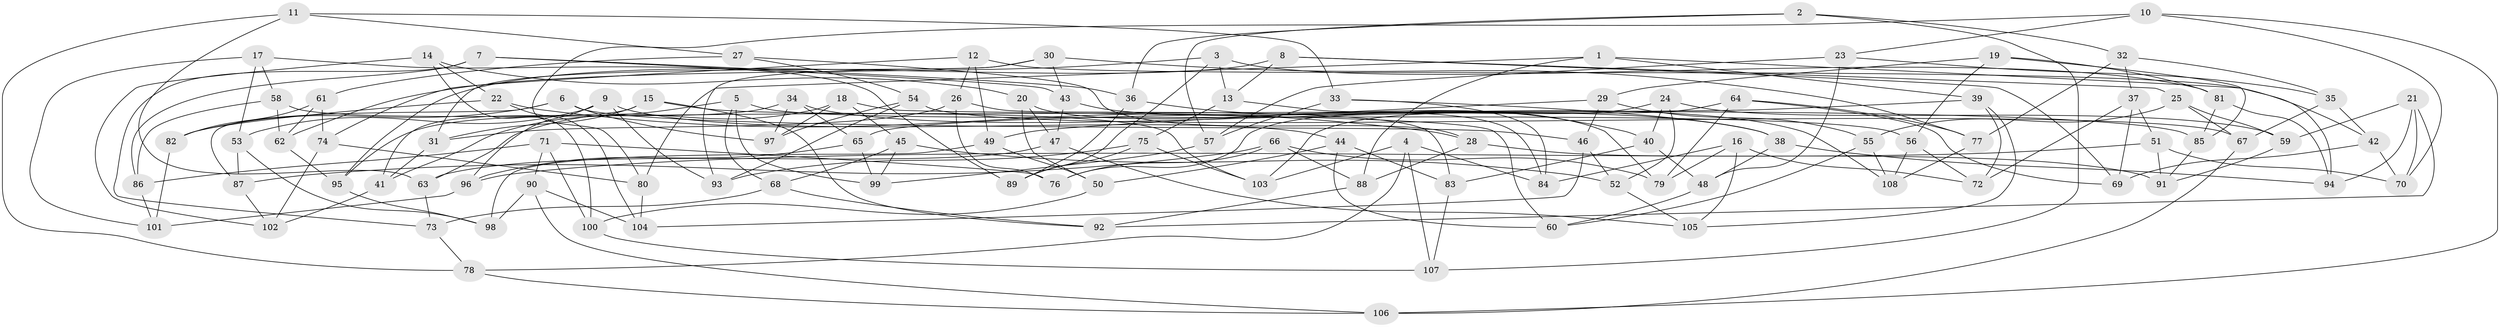 // coarse degree distribution, {9: 0.013157894736842105, 11: 0.06578947368421052, 4: 0.8289473684210527, 3: 0.05263157894736842, 6: 0.013157894736842105, 12: 0.013157894736842105, 8: 0.013157894736842105}
// Generated by graph-tools (version 1.1) at 2025/53/03/04/25 22:53:49]
// undirected, 108 vertices, 216 edges
graph export_dot {
  node [color=gray90,style=filled];
  1;
  2;
  3;
  4;
  5;
  6;
  7;
  8;
  9;
  10;
  11;
  12;
  13;
  14;
  15;
  16;
  17;
  18;
  19;
  20;
  21;
  22;
  23;
  24;
  25;
  26;
  27;
  28;
  29;
  30;
  31;
  32;
  33;
  34;
  35;
  36;
  37;
  38;
  39;
  40;
  41;
  42;
  43;
  44;
  45;
  46;
  47;
  48;
  49;
  50;
  51;
  52;
  53;
  54;
  55;
  56;
  57;
  58;
  59;
  60;
  61;
  62;
  63;
  64;
  65;
  66;
  67;
  68;
  69;
  70;
  71;
  72;
  73;
  74;
  75;
  76;
  77;
  78;
  79;
  80;
  81;
  82;
  83;
  84;
  85;
  86;
  87;
  88;
  89;
  90;
  91;
  92;
  93;
  94;
  95;
  96;
  97;
  98;
  99;
  100;
  101;
  102;
  103;
  104;
  105;
  106;
  107;
  108;
  1 -- 88;
  1 -- 94;
  1 -- 39;
  1 -- 80;
  2 -- 32;
  2 -- 57;
  2 -- 36;
  2 -- 107;
  3 -- 89;
  3 -- 81;
  3 -- 62;
  3 -- 13;
  4 -- 84;
  4 -- 78;
  4 -- 103;
  4 -- 107;
  5 -- 56;
  5 -- 68;
  5 -- 99;
  5 -- 41;
  6 -- 82;
  6 -- 97;
  6 -- 46;
  6 -- 87;
  7 -- 43;
  7 -- 86;
  7 -- 73;
  7 -- 36;
  8 -- 13;
  8 -- 95;
  8 -- 25;
  8 -- 69;
  9 -- 44;
  9 -- 93;
  9 -- 96;
  9 -- 53;
  10 -- 80;
  10 -- 70;
  10 -- 23;
  10 -- 106;
  11 -- 27;
  11 -- 33;
  11 -- 63;
  11 -- 78;
  12 -- 26;
  12 -- 42;
  12 -- 49;
  12 -- 74;
  13 -- 84;
  13 -- 75;
  14 -- 102;
  14 -- 22;
  14 -- 20;
  14 -- 100;
  15 -- 31;
  15 -- 85;
  15 -- 92;
  15 -- 41;
  16 -- 79;
  16 -- 105;
  16 -- 84;
  16 -- 72;
  17 -- 58;
  17 -- 53;
  17 -- 89;
  17 -- 101;
  18 -- 45;
  18 -- 97;
  18 -- 60;
  18 -- 63;
  19 -- 81;
  19 -- 56;
  19 -- 29;
  19 -- 85;
  20 -- 47;
  20 -- 50;
  20 -- 79;
  21 -- 94;
  21 -- 70;
  21 -- 59;
  21 -- 92;
  22 -- 82;
  22 -- 104;
  22 -- 28;
  23 -- 48;
  23 -- 35;
  23 -- 57;
  24 -- 52;
  24 -- 76;
  24 -- 59;
  24 -- 40;
  25 -- 55;
  25 -- 67;
  25 -- 59;
  26 -- 83;
  26 -- 31;
  26 -- 76;
  27 -- 54;
  27 -- 61;
  27 -- 28;
  28 -- 91;
  28 -- 88;
  29 -- 49;
  29 -- 55;
  29 -- 46;
  30 -- 31;
  30 -- 43;
  30 -- 77;
  30 -- 93;
  31 -- 41;
  32 -- 37;
  32 -- 35;
  32 -- 77;
  33 -- 57;
  33 -- 38;
  33 -- 84;
  34 -- 95;
  34 -- 65;
  34 -- 38;
  34 -- 97;
  35 -- 67;
  35 -- 42;
  36 -- 89;
  36 -- 40;
  37 -- 51;
  37 -- 69;
  37 -- 72;
  38 -- 48;
  38 -- 94;
  39 -- 105;
  39 -- 65;
  39 -- 72;
  40 -- 48;
  40 -- 83;
  41 -- 102;
  42 -- 69;
  42 -- 70;
  43 -- 108;
  43 -- 47;
  44 -- 83;
  44 -- 60;
  44 -- 50;
  45 -- 68;
  45 -- 99;
  45 -- 52;
  46 -- 52;
  46 -- 104;
  47 -- 105;
  47 -- 63;
  48 -- 60;
  49 -- 98;
  49 -- 50;
  50 -- 100;
  51 -- 70;
  51 -- 91;
  51 -- 96;
  52 -- 105;
  53 -- 98;
  53 -- 87;
  54 -- 93;
  54 -- 97;
  54 -- 67;
  55 -- 108;
  55 -- 60;
  56 -- 72;
  56 -- 108;
  57 -- 99;
  58 -- 86;
  58 -- 62;
  58 -- 103;
  59 -- 91;
  61 -- 62;
  61 -- 82;
  61 -- 74;
  62 -- 95;
  63 -- 73;
  64 -- 77;
  64 -- 69;
  64 -- 79;
  64 -- 103;
  65 -- 96;
  65 -- 99;
  66 -- 76;
  66 -- 88;
  66 -- 79;
  66 -- 87;
  67 -- 106;
  68 -- 92;
  68 -- 73;
  71 -- 76;
  71 -- 86;
  71 -- 100;
  71 -- 90;
  73 -- 78;
  74 -- 80;
  74 -- 102;
  75 -- 89;
  75 -- 103;
  75 -- 93;
  77 -- 108;
  78 -- 106;
  80 -- 104;
  81 -- 85;
  81 -- 94;
  82 -- 101;
  83 -- 107;
  85 -- 91;
  86 -- 101;
  87 -- 102;
  88 -- 92;
  90 -- 104;
  90 -- 98;
  90 -- 106;
  95 -- 98;
  96 -- 101;
  100 -- 107;
}
